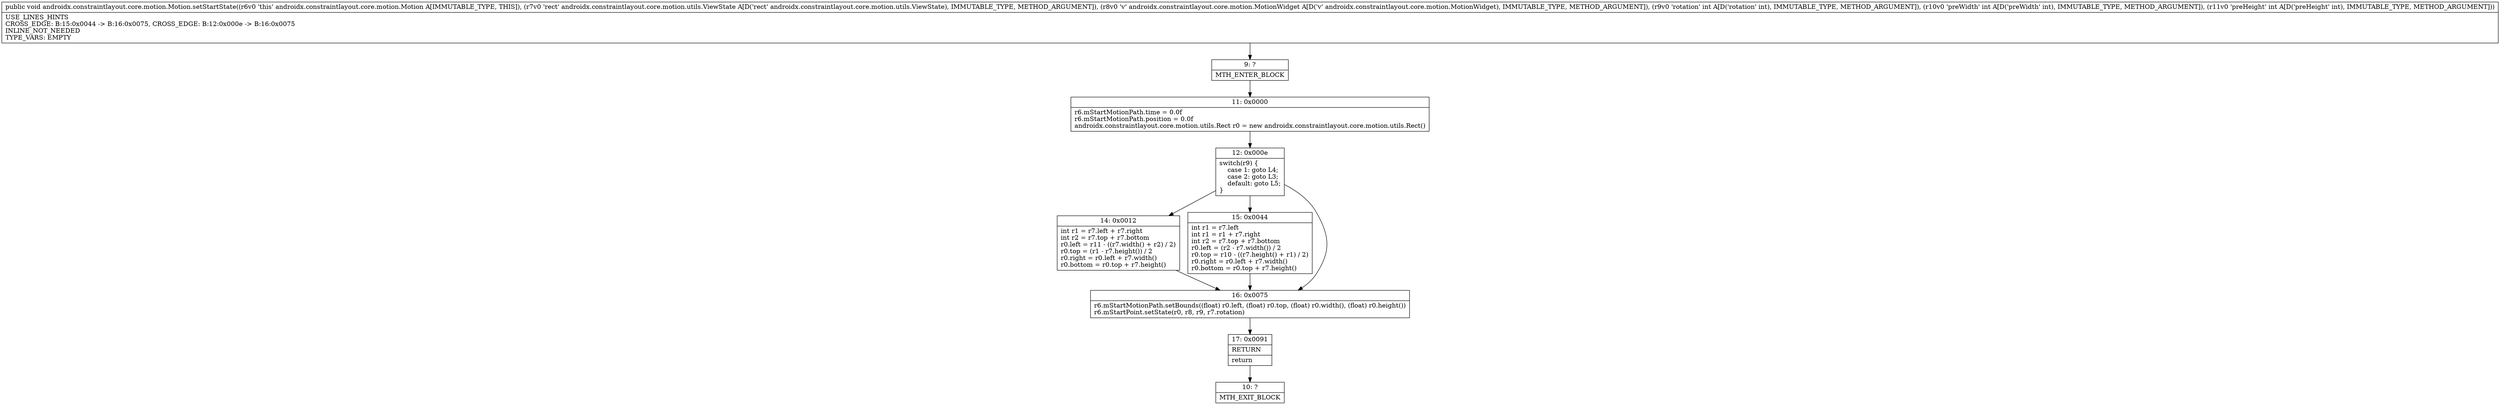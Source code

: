 digraph "CFG forandroidx.constraintlayout.core.motion.Motion.setStartState(Landroidx\/constraintlayout\/core\/motion\/utils\/ViewState;Landroidx\/constraintlayout\/core\/motion\/MotionWidget;III)V" {
Node_9 [shape=record,label="{9\:\ ?|MTH_ENTER_BLOCK\l}"];
Node_11 [shape=record,label="{11\:\ 0x0000|r6.mStartMotionPath.time = 0.0f\lr6.mStartMotionPath.position = 0.0f\landroidx.constraintlayout.core.motion.utils.Rect r0 = new androidx.constraintlayout.core.motion.utils.Rect()\l}"];
Node_12 [shape=record,label="{12\:\ 0x000e|switch(r9) \{\l    case 1: goto L4;\l    case 2: goto L3;\l    default: goto L5;\l\}\l}"];
Node_14 [shape=record,label="{14\:\ 0x0012|int r1 = r7.left + r7.right\lint r2 = r7.top + r7.bottom\lr0.left = r11 \- ((r7.width() + r2) \/ 2)\lr0.top = (r1 \- r7.height()) \/ 2\lr0.right = r0.left + r7.width()\lr0.bottom = r0.top + r7.height()\l}"];
Node_15 [shape=record,label="{15\:\ 0x0044|int r1 = r7.left\lint r1 = r1 + r7.right\lint r2 = r7.top + r7.bottom\lr0.left = (r2 \- r7.width()) \/ 2\lr0.top = r10 \- ((r7.height() + r1) \/ 2)\lr0.right = r0.left + r7.width()\lr0.bottom = r0.top + r7.height()\l}"];
Node_16 [shape=record,label="{16\:\ 0x0075|r6.mStartMotionPath.setBounds((float) r0.left, (float) r0.top, (float) r0.width(), (float) r0.height())\lr6.mStartPoint.setState(r0, r8, r9, r7.rotation)\l}"];
Node_17 [shape=record,label="{17\:\ 0x0091|RETURN\l|return\l}"];
Node_10 [shape=record,label="{10\:\ ?|MTH_EXIT_BLOCK\l}"];
MethodNode[shape=record,label="{public void androidx.constraintlayout.core.motion.Motion.setStartState((r6v0 'this' androidx.constraintlayout.core.motion.Motion A[IMMUTABLE_TYPE, THIS]), (r7v0 'rect' androidx.constraintlayout.core.motion.utils.ViewState A[D('rect' androidx.constraintlayout.core.motion.utils.ViewState), IMMUTABLE_TYPE, METHOD_ARGUMENT]), (r8v0 'v' androidx.constraintlayout.core.motion.MotionWidget A[D('v' androidx.constraintlayout.core.motion.MotionWidget), IMMUTABLE_TYPE, METHOD_ARGUMENT]), (r9v0 'rotation' int A[D('rotation' int), IMMUTABLE_TYPE, METHOD_ARGUMENT]), (r10v0 'preWidth' int A[D('preWidth' int), IMMUTABLE_TYPE, METHOD_ARGUMENT]), (r11v0 'preHeight' int A[D('preHeight' int), IMMUTABLE_TYPE, METHOD_ARGUMENT]))  | USE_LINES_HINTS\lCROSS_EDGE: B:15:0x0044 \-\> B:16:0x0075, CROSS_EDGE: B:12:0x000e \-\> B:16:0x0075\lINLINE_NOT_NEEDED\lTYPE_VARS: EMPTY\l}"];
MethodNode -> Node_9;Node_9 -> Node_11;
Node_11 -> Node_12;
Node_12 -> Node_14;
Node_12 -> Node_15;
Node_12 -> Node_16;
Node_14 -> Node_16;
Node_15 -> Node_16;
Node_16 -> Node_17;
Node_17 -> Node_10;
}

